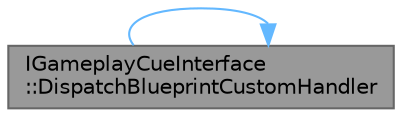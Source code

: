 digraph "IGameplayCueInterface::DispatchBlueprintCustomHandler"
{
 // INTERACTIVE_SVG=YES
 // LATEX_PDF_SIZE
  bgcolor="transparent";
  edge [fontname=Helvetica,fontsize=10,labelfontname=Helvetica,labelfontsize=10];
  node [fontname=Helvetica,fontsize=10,shape=box,height=0.2,width=0.4];
  rankdir="LR";
  Node1 [id="Node000001",label="IGameplayCueInterface\l::DispatchBlueprintCustomHandler",height=0.2,width=0.4,color="gray40", fillcolor="grey60", style="filled", fontcolor="black",tooltip="Calls the UFunction override for a specific gameplay cue."];
  Node1 -> Node1 [id="edge1_Node000001_Node000001",color="steelblue1",style="solid",tooltip=" "];
}
